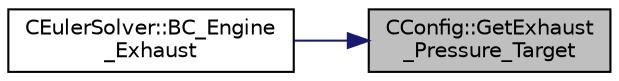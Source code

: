 digraph "CConfig::GetExhaust_Pressure_Target"
{
 // LATEX_PDF_SIZE
  edge [fontname="Helvetica",fontsize="10",labelfontname="Helvetica",labelfontsize="10"];
  node [fontname="Helvetica",fontsize="10",shape=record];
  rankdir="RL";
  Node1 [label="CConfig::GetExhaust\l_Pressure_Target",height=0.2,width=0.4,color="black", fillcolor="grey75", style="filled", fontcolor="black",tooltip="Get the total pressure at an nacelle boundary."];
  Node1 -> Node2 [dir="back",color="midnightblue",fontsize="10",style="solid",fontname="Helvetica"];
  Node2 [label="CEulerSolver::BC_Engine\l_Exhaust",height=0.2,width=0.4,color="black", fillcolor="white", style="filled",URL="$classCEulerSolver.html#aaed2805cd896b61dd4a3898eb7db96f6",tooltip="Impose the ancelle exhaust boundary condition."];
}
